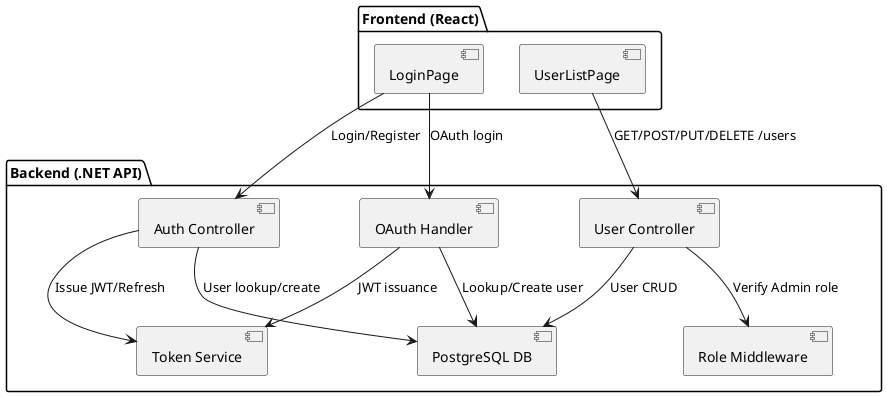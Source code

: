 @startuml
package "Frontend (React)" {
  [LoginPage]
  [UserListPage]
}

package "Backend (.NET API)" {
  [Auth Controller]
  [User Controller]
  [OAuth Handler]
  [Token Service]
  [Role Middleware]
  [PostgreSQL DB]
}

[LoginPage] --> [Auth Controller] : Login/Register
[Auth Controller] --> [Token Service] : Issue JWT/Refresh
[Auth Controller] --> [PostgreSQL DB] : User lookup/create

[LoginPage] --> [OAuth Handler] : OAuth login
[OAuth Handler] --> [Token Service] : JWT issuance
[OAuth Handler] --> [PostgreSQL DB] : Lookup/Create user

[UserListPage] --> [User Controller] : GET/POST/PUT/DELETE /users
[User Controller] --> [Role Middleware] : Verify Admin role
[User Controller] --> [PostgreSQL DB] : User CRUD
@enduml
